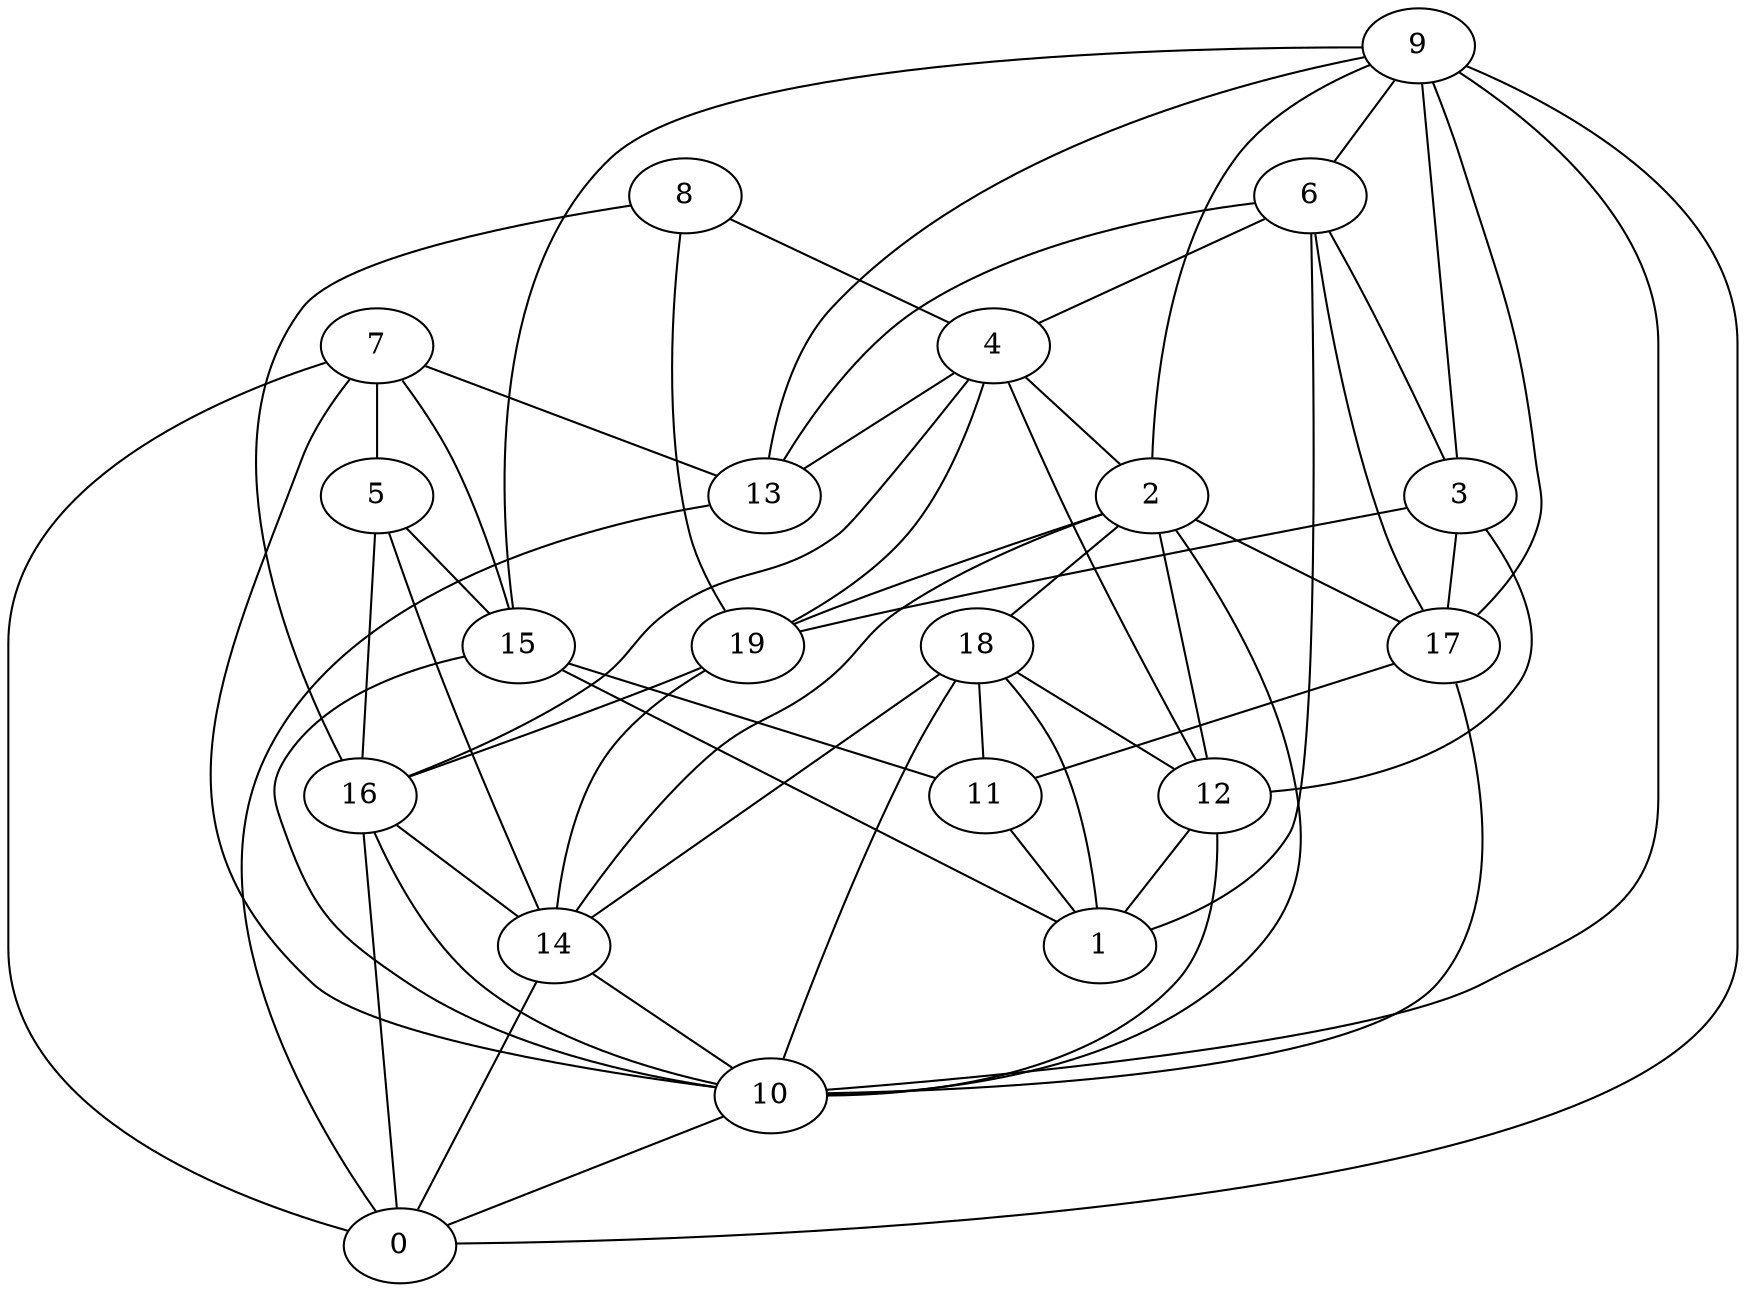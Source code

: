 digraph GG_graph {

subgraph G_graph {
edge [color = black]
"2" -> "17" [dir = none]
"2" -> "18" [dir = none]
"2" -> "19" [dir = none]
"12" -> "10" [dir = none]
"4" -> "13" [dir = none]
"4" -> "2" [dir = none]
"4" -> "16" [dir = none]
"3" -> "19" [dir = none]
"3" -> "12" [dir = none]
"16" -> "14" [dir = none]
"16" -> "0" [dir = none]
"16" -> "10" [dir = none]
"8" -> "4" [dir = none]
"8" -> "16" [dir = none]
"6" -> "4" [dir = none]
"6" -> "17" [dir = none]
"6" -> "3" [dir = none]
"5" -> "15" [dir = none]
"5" -> "16" [dir = none]
"5" -> "14" [dir = none]
"18" -> "1" [dir = none]
"18" -> "10" [dir = none]
"18" -> "12" [dir = none]
"18" -> "11" [dir = none]
"11" -> "1" [dir = none]
"9" -> "3" [dir = none]
"9" -> "0" [dir = none]
"9" -> "2" [dir = none]
"9" -> "6" [dir = none]
"10" -> "0" [dir = none]
"15" -> "1" [dir = none]
"15" -> "11" [dir = none]
"15" -> "10" [dir = none]
"17" -> "11" [dir = none]
"17" -> "10" [dir = none]
"7" -> "0" [dir = none]
"7" -> "10" [dir = none]
"7" -> "13" [dir = none]
"3" -> "17" [dir = none]
"2" -> "14" [dir = none]
"2" -> "12" [dir = none]
"19" -> "14" [dir = none]
"13" -> "0" [dir = none]
"14" -> "10" [dir = none]
"7" -> "5" [dir = none]
"6" -> "13" [dir = none]
"4" -> "12" [dir = none]
"9" -> "17" [dir = none]
"9" -> "13" [dir = none]
"6" -> "1" [dir = none]
"12" -> "1" [dir = none]
"8" -> "19" [dir = none]
"19" -> "16" [dir = none]
"9" -> "10" [dir = none]
"2" -> "10" [dir = none]
"7" -> "15" [dir = none]
"14" -> "0" [dir = none]
"18" -> "14" [dir = none]
"4" -> "19" [dir = none]
"9" -> "15" [dir = none]
}

}
